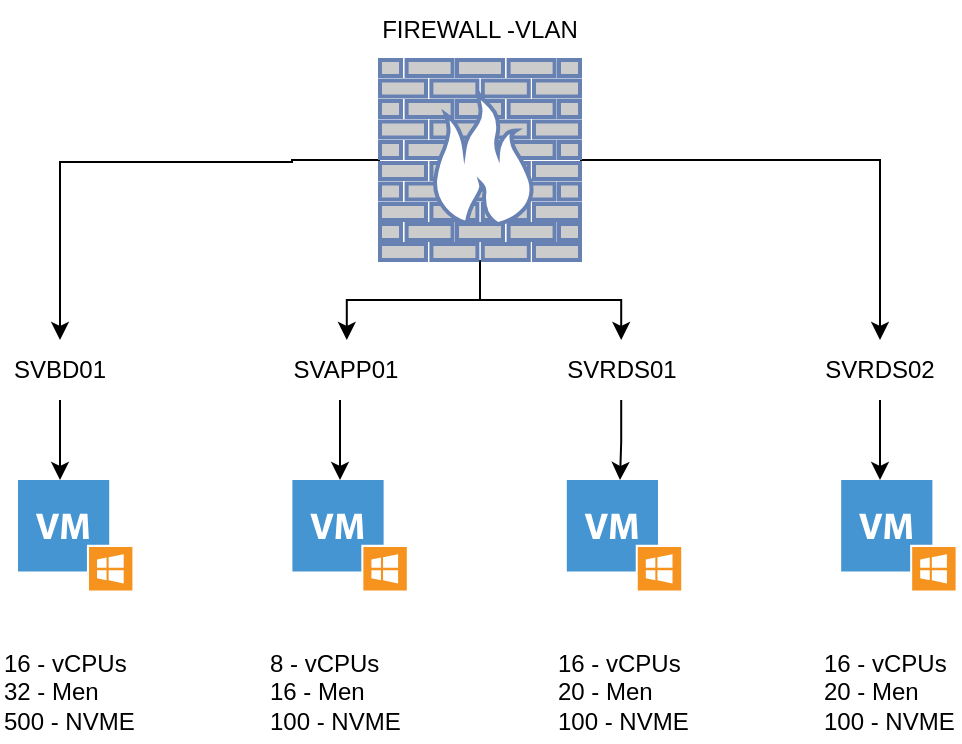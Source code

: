 <mxfile version="27.1.1">
  <diagram name="Página-1" id="lDwxG8lOjd509ShpASVE">
    <mxGraphModel dx="983" dy="545" grid="1" gridSize="10" guides="1" tooltips="1" connect="1" arrows="1" fold="1" page="1" pageScale="1" pageWidth="827" pageHeight="1169" math="0" shadow="0">
      <root>
        <mxCell id="0" />
        <mxCell id="1" parent="0" />
        <mxCell id="mpsNvzFNodD-0X8TIKXP-46" value="" style="edgeStyle=orthogonalEdgeStyle;rounded=0;orthogonalLoop=1;jettySize=auto;html=1;entryX=0.5;entryY=0;entryDx=0;entryDy=0;" edge="1" parent="1" source="mpsNvzFNodD-0X8TIKXP-2" target="mpsNvzFNodD-0X8TIKXP-10">
          <mxGeometry relative="1" as="geometry">
            <mxPoint x="200" y="170" as="targetPoint" />
            <Array as="points">
              <mxPoint x="320" y="90" />
              <mxPoint x="204" y="91" />
            </Array>
          </mxGeometry>
        </mxCell>
        <mxCell id="mpsNvzFNodD-0X8TIKXP-48" value="" style="edgeStyle=orthogonalEdgeStyle;rounded=0;orthogonalLoop=1;jettySize=auto;html=1;entryX=0.5;entryY=0;entryDx=0;entryDy=0;" edge="1" parent="1" source="mpsNvzFNodD-0X8TIKXP-2" target="mpsNvzFNodD-0X8TIKXP-20">
          <mxGeometry relative="1" as="geometry">
            <mxPoint x="544" y="90" as="targetPoint" />
          </mxGeometry>
        </mxCell>
        <mxCell id="mpsNvzFNodD-0X8TIKXP-50" value="" style="edgeStyle=orthogonalEdgeStyle;rounded=0;orthogonalLoop=1;jettySize=auto;html=1;entryX=0.5;entryY=0;entryDx=0;entryDy=0;" edge="1" parent="1" source="mpsNvzFNodD-0X8TIKXP-2" target="mpsNvzFNodD-0X8TIKXP-13">
          <mxGeometry relative="1" as="geometry">
            <mxPoint x="160" y="50.034" as="targetPoint" />
          </mxGeometry>
        </mxCell>
        <mxCell id="mpsNvzFNodD-0X8TIKXP-55" value="" style="edgeStyle=orthogonalEdgeStyle;rounded=0;orthogonalLoop=1;jettySize=auto;html=1;entryX=0.5;entryY=0;entryDx=0;entryDy=0;" edge="1" parent="1" source="mpsNvzFNodD-0X8TIKXP-2" target="mpsNvzFNodD-0X8TIKXP-18">
          <mxGeometry relative="1" as="geometry">
            <mxPoint x="554" y="50.034" as="targetPoint" />
          </mxGeometry>
        </mxCell>
        <mxCell id="mpsNvzFNodD-0X8TIKXP-2" value="" style="fontColor=#0066CC;verticalAlign=top;verticalLabelPosition=bottom;labelPosition=center;align=center;html=1;outlineConnect=0;fillColor=#CCCCCC;strokeColor=#6881B3;gradientColor=none;gradientDirection=north;strokeWidth=2;shape=mxgraph.networks.firewall;" vertex="1" parent="1">
          <mxGeometry x="364" y="40" width="100" height="100" as="geometry" />
        </mxCell>
        <mxCell id="mpsNvzFNodD-0X8TIKXP-3" value="" style="shadow=0;dashed=0;html=1;strokeColor=none;fillColor=#4495D1;labelPosition=center;verticalLabelPosition=bottom;verticalAlign=top;align=center;outlineConnect=0;shape=mxgraph.veeam.vm_windows;" vertex="1" parent="1">
          <mxGeometry x="183" y="250" width="57.2" height="55.2" as="geometry" />
        </mxCell>
        <mxCell id="mpsNvzFNodD-0X8TIKXP-4" value="" style="shadow=0;dashed=0;html=1;strokeColor=none;fillColor=#4495D1;labelPosition=center;verticalLabelPosition=bottom;verticalAlign=top;align=center;outlineConnect=0;shape=mxgraph.veeam.vm_windows;" vertex="1" parent="1">
          <mxGeometry x="320.2" y="250" width="57.2" height="55.2" as="geometry" />
        </mxCell>
        <mxCell id="mpsNvzFNodD-0X8TIKXP-6" value="" style="shadow=0;dashed=0;html=1;strokeColor=none;fillColor=#4495D1;labelPosition=center;verticalLabelPosition=bottom;verticalAlign=top;align=center;outlineConnect=0;shape=mxgraph.veeam.vm_windows;" vertex="1" parent="1">
          <mxGeometry x="457.4" y="250" width="57.2" height="55.2" as="geometry" />
        </mxCell>
        <mxCell id="mpsNvzFNodD-0X8TIKXP-8" value="" style="shadow=0;dashed=0;html=1;strokeColor=none;fillColor=#4495D1;labelPosition=center;verticalLabelPosition=bottom;verticalAlign=top;align=center;outlineConnect=0;shape=mxgraph.veeam.vm_windows;" vertex="1" parent="1">
          <mxGeometry x="594.6" y="250" width="57.2" height="55.2" as="geometry" />
        </mxCell>
        <mxCell id="mpsNvzFNodD-0X8TIKXP-12" value="" style="edgeStyle=orthogonalEdgeStyle;rounded=0;orthogonalLoop=1;jettySize=auto;html=1;" edge="1" parent="1" source="mpsNvzFNodD-0X8TIKXP-10" target="mpsNvzFNodD-0X8TIKXP-3">
          <mxGeometry relative="1" as="geometry">
            <Array as="points">
              <mxPoint x="204" y="231" />
              <mxPoint x="204" y="231" />
            </Array>
          </mxGeometry>
        </mxCell>
        <mxCell id="mpsNvzFNodD-0X8TIKXP-10" value="SVBD01" style="text;html=1;align=center;verticalAlign=middle;whiteSpace=wrap;rounded=0;" vertex="1" parent="1">
          <mxGeometry x="174" y="180" width="60" height="30" as="geometry" />
        </mxCell>
        <mxCell id="mpsNvzFNodD-0X8TIKXP-15" value="" style="edgeStyle=orthogonalEdgeStyle;rounded=0;orthogonalLoop=1;jettySize=auto;html=1;" edge="1" parent="1" source="mpsNvzFNodD-0X8TIKXP-13" target="mpsNvzFNodD-0X8TIKXP-4">
          <mxGeometry relative="1" as="geometry">
            <Array as="points">
              <mxPoint x="344" y="221" />
              <mxPoint x="344" y="221" />
            </Array>
          </mxGeometry>
        </mxCell>
        <mxCell id="mpsNvzFNodD-0X8TIKXP-13" value="SVAPP01" style="text;html=1;align=center;verticalAlign=middle;whiteSpace=wrap;rounded=0;" vertex="1" parent="1">
          <mxGeometry x="317.4" y="180" width="60" height="30" as="geometry" />
        </mxCell>
        <mxCell id="mpsNvzFNodD-0X8TIKXP-22" value="" style="edgeStyle=orthogonalEdgeStyle;rounded=0;orthogonalLoop=1;jettySize=auto;html=1;" edge="1" parent="1" source="mpsNvzFNodD-0X8TIKXP-18" target="mpsNvzFNodD-0X8TIKXP-6">
          <mxGeometry relative="1" as="geometry">
            <Array as="points">
              <mxPoint x="485" y="231" />
              <mxPoint x="484" y="231" />
            </Array>
          </mxGeometry>
        </mxCell>
        <mxCell id="mpsNvzFNodD-0X8TIKXP-18" value="SVRDS01" style="text;html=1;align=center;verticalAlign=middle;whiteSpace=wrap;rounded=0;" vertex="1" parent="1">
          <mxGeometry x="454.6" y="180" width="60" height="30" as="geometry" />
        </mxCell>
        <mxCell id="mpsNvzFNodD-0X8TIKXP-23" value="" style="edgeStyle=orthogonalEdgeStyle;rounded=0;orthogonalLoop=1;jettySize=auto;html=1;" edge="1" parent="1" source="mpsNvzFNodD-0X8TIKXP-20" target="mpsNvzFNodD-0X8TIKXP-8">
          <mxGeometry relative="1" as="geometry">
            <Array as="points">
              <mxPoint x="614" y="231" />
              <mxPoint x="614" y="231" />
            </Array>
          </mxGeometry>
        </mxCell>
        <mxCell id="mpsNvzFNodD-0X8TIKXP-20" value="SVRDS02" style="text;html=1;align=center;verticalAlign=middle;whiteSpace=wrap;rounded=0;" vertex="1" parent="1">
          <mxGeometry x="584.0" y="180" width="60" height="30" as="geometry" />
        </mxCell>
        <mxCell id="mpsNvzFNodD-0X8TIKXP-24" value="16 - vCPUs&lt;div&gt;32 - Men&lt;/div&gt;&lt;div&gt;500 - NVME&lt;/div&gt;" style="text;html=1;align=left;verticalAlign=middle;whiteSpace=wrap;rounded=0;" vertex="1" parent="1">
          <mxGeometry x="174" y="331" width="70" height="50" as="geometry" />
        </mxCell>
        <mxCell id="mpsNvzFNodD-0X8TIKXP-32" value="8 - vCPUs&lt;div&gt;16 - Men&lt;/div&gt;&lt;div&gt;100 - NVME&lt;/div&gt;" style="text;html=1;align=left;verticalAlign=middle;whiteSpace=wrap;rounded=0;" vertex="1" parent="1">
          <mxGeometry x="307.4" y="331" width="70" height="50" as="geometry" />
        </mxCell>
        <mxCell id="mpsNvzFNodD-0X8TIKXP-34" value="16 - vCPUs&lt;div&gt;20 - Men&lt;/div&gt;&lt;div&gt;100 - NVME&lt;/div&gt;" style="text;html=1;align=left;verticalAlign=middle;whiteSpace=wrap;rounded=0;" vertex="1" parent="1">
          <mxGeometry x="451" y="331" width="70" height="50" as="geometry" />
        </mxCell>
        <mxCell id="mpsNvzFNodD-0X8TIKXP-39" value="16 - vCPUs&lt;div&gt;20 - Men&lt;/div&gt;&lt;div&gt;100 - NVME&lt;/div&gt;" style="text;html=1;align=left;verticalAlign=middle;whiteSpace=wrap;rounded=0;" vertex="1" parent="1">
          <mxGeometry x="584" y="331" width="70" height="50" as="geometry" />
        </mxCell>
        <mxCell id="mpsNvzFNodD-0X8TIKXP-56" value="FIREWALL -VLAN" style="text;html=1;align=center;verticalAlign=middle;whiteSpace=wrap;rounded=0;" vertex="1" parent="1">
          <mxGeometry x="361" y="10" width="106" height="30" as="geometry" />
        </mxCell>
      </root>
    </mxGraphModel>
  </diagram>
</mxfile>
